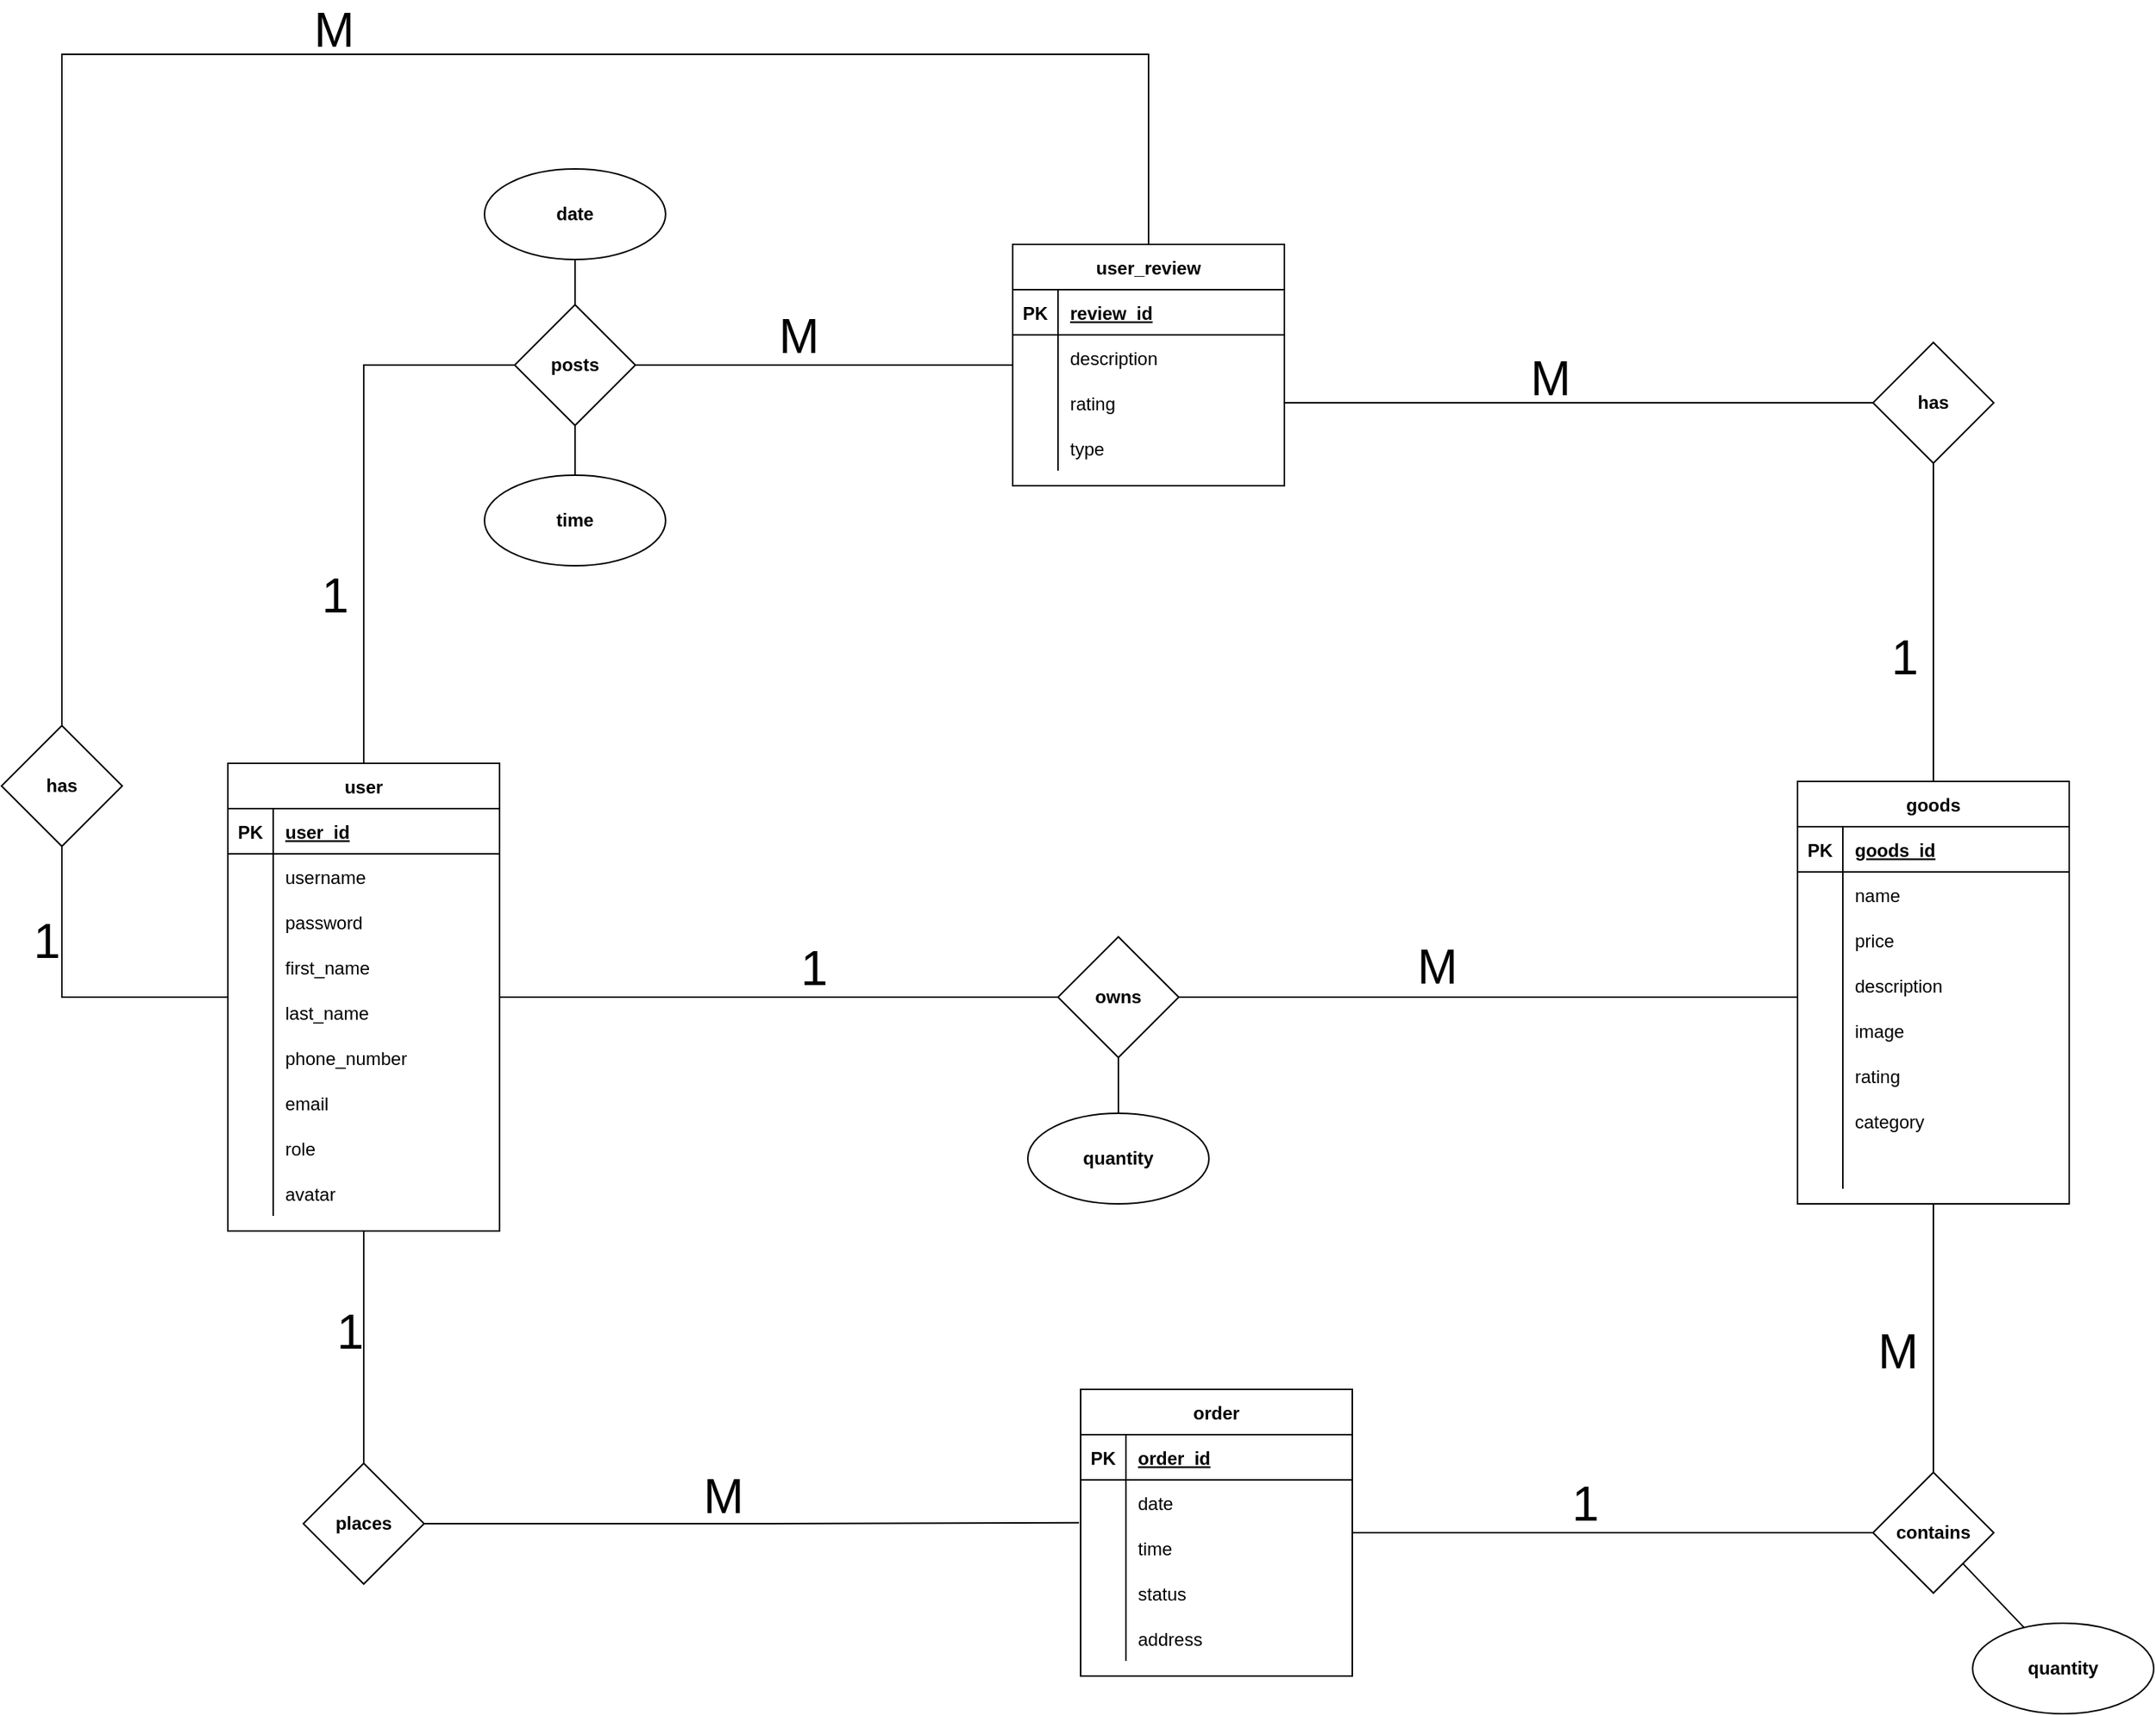 <mxfile version="14.6.9" type="device"><diagram id="R2lEEEUBdFMjLlhIrx00" name="Page-1"><mxGraphModel dx="3445" dy="2550" grid="1" gridSize="10" guides="1" tooltips="1" connect="1" arrows="1" fold="1" page="1" pageScale="1" pageWidth="850" pageHeight="1100" math="0" shadow="0" extFonts="Permanent Marker^https://fonts.googleapis.com/css?family=Permanent+Marker"><root><mxCell id="0"/><mxCell id="1" parent="0"/><mxCell id="XC-7zReNi3G5PykBrBaE-138" value="" style="edgeStyle=orthogonalEdgeStyle;rounded=0;orthogonalLoop=1;jettySize=auto;html=1;endArrow=none;endFill=0;" parent="1" source="XC-7zReNi3G5PykBrBaE-6" target="XC-7zReNi3G5PykBrBaE-137" edge="1"><mxGeometry relative="1" as="geometry"/></mxCell><mxCell id="2C_pkp9IqEVjoCBBoGfu-18" value="1" style="edgeLabel;html=1;align=center;verticalAlign=bottom;resizable=0;points=[];fontSize=32;labelPosition=center;verticalLabelPosition=middle;labelBackgroundColor=none;" vertex="1" connectable="0" parent="XC-7zReNi3G5PykBrBaE-138"><mxGeometry x="0.213" y="-1" relative="1" as="geometry"><mxPoint x="-17" as="offset"/></mxGeometry></mxCell><mxCell id="XC-7zReNi3G5PykBrBaE-169" style="edgeStyle=orthogonalEdgeStyle;rounded=0;orthogonalLoop=1;jettySize=auto;html=1;entryX=0;entryY=0.5;entryDx=0;entryDy=0;endArrow=none;endFill=0;exitX=0.5;exitY=0;exitDx=0;exitDy=0;" parent="1" source="XC-7zReNi3G5PykBrBaE-6" target="XC-7zReNi3G5PykBrBaE-163" edge="1"><mxGeometry relative="1" as="geometry"><Array as="points"><mxPoint x="-50" y="-534"/></Array></mxGeometry></mxCell><mxCell id="2C_pkp9IqEVjoCBBoGfu-29" value="1" style="edgeLabel;html=1;align=right;verticalAlign=middle;resizable=0;points=[];fontSize=32;labelBackgroundColor=none;labelPosition=left;verticalLabelPosition=middle;" vertex="1" connectable="0" parent="XC-7zReNi3G5PykBrBaE-169"><mxGeometry x="-0.387" y="-1" relative="1" as="geometry"><mxPoint x="-11" as="offset"/></mxGeometry></mxCell><mxCell id="2C_pkp9IqEVjoCBBoGfu-2" value="" style="edgeStyle=orthogonalEdgeStyle;rounded=0;orthogonalLoop=1;jettySize=auto;html=1;endArrow=none;endFill=0;" edge="1" parent="1" source="XC-7zReNi3G5PykBrBaE-6" target="2C_pkp9IqEVjoCBBoGfu-1"><mxGeometry relative="1" as="geometry"/></mxCell><mxCell id="2C_pkp9IqEVjoCBBoGfu-20" value="1" style="edgeLabel;html=1;align=right;verticalAlign=middle;resizable=0;points=[];fontSize=32;labelPosition=left;verticalLabelPosition=middle;labelBackgroundColor=none;" vertex="1" connectable="0" parent="2C_pkp9IqEVjoCBBoGfu-2"><mxGeometry x="-0.139" relative="1" as="geometry"><mxPoint as="offset"/></mxGeometry></mxCell><mxCell id="2C_pkp9IqEVjoCBBoGfu-11" value="" style="edgeStyle=orthogonalEdgeStyle;rounded=0;orthogonalLoop=1;jettySize=auto;html=1;endArrow=none;endFill=0;" edge="1" parent="1" source="XC-7zReNi3G5PykBrBaE-6" target="2C_pkp9IqEVjoCBBoGfu-10"><mxGeometry relative="1" as="geometry"><Array as="points"><mxPoint x="-250" y="-115"/></Array></mxGeometry></mxCell><mxCell id="2C_pkp9IqEVjoCBBoGfu-36" value="1" style="edgeLabel;html=1;align=right;verticalAlign=middle;resizable=0;points=[];fontSize=32;labelBackgroundColor=none;labelPosition=left;verticalLabelPosition=middle;" vertex="1" connectable="0" parent="2C_pkp9IqEVjoCBBoGfu-11"><mxGeometry x="0.401" y="1" relative="1" as="geometry"><mxPoint as="offset"/></mxGeometry></mxCell><mxCell id="XC-7zReNi3G5PykBrBaE-6" value="user" style="shape=table;startSize=30;container=1;collapsible=1;childLayout=tableLayout;fixedRows=1;rowLines=0;fontStyle=1;align=center;resizeLast=1;" parent="1" vertex="1"><mxGeometry x="-140" y="-270" width="180" height="310" as="geometry"><mxRectangle x="-140" y="-270" width="60" height="30" as="alternateBounds"/></mxGeometry></mxCell><mxCell id="XC-7zReNi3G5PykBrBaE-7" value="" style="shape=partialRectangle;collapsible=0;dropTarget=0;pointerEvents=0;fillColor=none;top=0;left=0;bottom=1;right=0;points=[[0,0.5],[1,0.5]];portConstraint=eastwest;" parent="XC-7zReNi3G5PykBrBaE-6" vertex="1"><mxGeometry y="30" width="180" height="30" as="geometry"/></mxCell><mxCell id="XC-7zReNi3G5PykBrBaE-8" value="PK" style="shape=partialRectangle;connectable=0;fillColor=none;top=0;left=0;bottom=0;right=0;fontStyle=1;overflow=hidden;" parent="XC-7zReNi3G5PykBrBaE-7" vertex="1"><mxGeometry width="30" height="30" as="geometry"/></mxCell><mxCell id="XC-7zReNi3G5PykBrBaE-9" value="user_id" style="shape=partialRectangle;connectable=0;fillColor=none;top=0;left=0;bottom=0;right=0;align=left;spacingLeft=6;fontStyle=5;overflow=hidden;" parent="XC-7zReNi3G5PykBrBaE-7" vertex="1"><mxGeometry x="30" width="150" height="30" as="geometry"/></mxCell><mxCell id="XC-7zReNi3G5PykBrBaE-10" value="" style="shape=partialRectangle;collapsible=0;dropTarget=0;pointerEvents=0;fillColor=none;top=0;left=0;bottom=0;right=0;points=[[0,0.5],[1,0.5]];portConstraint=eastwest;" parent="XC-7zReNi3G5PykBrBaE-6" vertex="1"><mxGeometry y="60" width="180" height="30" as="geometry"/></mxCell><mxCell id="XC-7zReNi3G5PykBrBaE-11" value="" style="shape=partialRectangle;connectable=0;fillColor=none;top=0;left=0;bottom=0;right=0;editable=1;overflow=hidden;" parent="XC-7zReNi3G5PykBrBaE-10" vertex="1"><mxGeometry width="30" height="30" as="geometry"/></mxCell><mxCell id="XC-7zReNi3G5PykBrBaE-12" value="username" style="shape=partialRectangle;connectable=0;fillColor=none;top=0;left=0;bottom=0;right=0;align=left;spacingLeft=6;overflow=hidden;" parent="XC-7zReNi3G5PykBrBaE-10" vertex="1"><mxGeometry x="30" width="150" height="30" as="geometry"/></mxCell><mxCell id="XC-7zReNi3G5PykBrBaE-13" value="" style="shape=partialRectangle;collapsible=0;dropTarget=0;pointerEvents=0;fillColor=none;top=0;left=0;bottom=0;right=0;points=[[0,0.5],[1,0.5]];portConstraint=eastwest;" parent="XC-7zReNi3G5PykBrBaE-6" vertex="1"><mxGeometry y="90" width="180" height="30" as="geometry"/></mxCell><mxCell id="XC-7zReNi3G5PykBrBaE-14" value="" style="shape=partialRectangle;connectable=0;fillColor=none;top=0;left=0;bottom=0;right=0;editable=1;overflow=hidden;" parent="XC-7zReNi3G5PykBrBaE-13" vertex="1"><mxGeometry width="30" height="30" as="geometry"/></mxCell><mxCell id="XC-7zReNi3G5PykBrBaE-15" value="password" style="shape=partialRectangle;connectable=0;fillColor=none;top=0;left=0;bottom=0;right=0;align=left;spacingLeft=6;overflow=hidden;" parent="XC-7zReNi3G5PykBrBaE-13" vertex="1"><mxGeometry x="30" width="150" height="30" as="geometry"/></mxCell><mxCell id="XC-7zReNi3G5PykBrBaE-16" value="" style="shape=partialRectangle;collapsible=0;dropTarget=0;pointerEvents=0;fillColor=none;top=0;left=0;bottom=0;right=0;points=[[0,0.5],[1,0.5]];portConstraint=eastwest;" parent="XC-7zReNi3G5PykBrBaE-6" vertex="1"><mxGeometry y="120" width="180" height="30" as="geometry"/></mxCell><mxCell id="XC-7zReNi3G5PykBrBaE-17" value="" style="shape=partialRectangle;connectable=0;fillColor=none;top=0;left=0;bottom=0;right=0;editable=1;overflow=hidden;" parent="XC-7zReNi3G5PykBrBaE-16" vertex="1"><mxGeometry width="30" height="30" as="geometry"/></mxCell><mxCell id="XC-7zReNi3G5PykBrBaE-18" value="first_name" style="shape=partialRectangle;connectable=0;fillColor=none;top=0;left=0;bottom=0;right=0;align=left;spacingLeft=6;overflow=hidden;" parent="XC-7zReNi3G5PykBrBaE-16" vertex="1"><mxGeometry x="30" width="150" height="30" as="geometry"/></mxCell><mxCell id="XC-7zReNi3G5PykBrBaE-82" value="" style="shape=partialRectangle;collapsible=0;dropTarget=0;pointerEvents=0;fillColor=none;top=0;left=0;bottom=0;right=0;points=[[0,0.5],[1,0.5]];portConstraint=eastwest;" parent="XC-7zReNi3G5PykBrBaE-6" vertex="1"><mxGeometry y="150" width="180" height="30" as="geometry"/></mxCell><mxCell id="XC-7zReNi3G5PykBrBaE-83" value="" style="shape=partialRectangle;connectable=0;fillColor=none;top=0;left=0;bottom=0;right=0;editable=1;overflow=hidden;" parent="XC-7zReNi3G5PykBrBaE-82" vertex="1"><mxGeometry width="30" height="30" as="geometry"/></mxCell><mxCell id="XC-7zReNi3G5PykBrBaE-84" value="last_name" style="shape=partialRectangle;connectable=0;fillColor=none;top=0;left=0;bottom=0;right=0;align=left;spacingLeft=6;overflow=hidden;" parent="XC-7zReNi3G5PykBrBaE-82" vertex="1"><mxGeometry x="30" width="150" height="30" as="geometry"/></mxCell><mxCell id="XC-7zReNi3G5PykBrBaE-85" value="" style="shape=partialRectangle;collapsible=0;dropTarget=0;pointerEvents=0;fillColor=none;top=0;left=0;bottom=0;right=0;points=[[0,0.5],[1,0.5]];portConstraint=eastwest;" parent="XC-7zReNi3G5PykBrBaE-6" vertex="1"><mxGeometry y="180" width="180" height="30" as="geometry"/></mxCell><mxCell id="XC-7zReNi3G5PykBrBaE-86" value="" style="shape=partialRectangle;connectable=0;fillColor=none;top=0;left=0;bottom=0;right=0;editable=1;overflow=hidden;" parent="XC-7zReNi3G5PykBrBaE-85" vertex="1"><mxGeometry width="30" height="30" as="geometry"/></mxCell><mxCell id="XC-7zReNi3G5PykBrBaE-87" value="phone_number" style="shape=partialRectangle;connectable=0;fillColor=none;top=0;left=0;bottom=0;right=0;align=left;spacingLeft=6;overflow=hidden;" parent="XC-7zReNi3G5PykBrBaE-85" vertex="1"><mxGeometry x="30" width="150" height="30" as="geometry"/></mxCell><mxCell id="XC-7zReNi3G5PykBrBaE-88" value="" style="shape=partialRectangle;collapsible=0;dropTarget=0;pointerEvents=0;fillColor=none;top=0;left=0;bottom=0;right=0;points=[[0,0.5],[1,0.5]];portConstraint=eastwest;" parent="XC-7zReNi3G5PykBrBaE-6" vertex="1"><mxGeometry y="210" width="180" height="30" as="geometry"/></mxCell><mxCell id="XC-7zReNi3G5PykBrBaE-89" value="" style="shape=partialRectangle;connectable=0;fillColor=none;top=0;left=0;bottom=0;right=0;editable=1;overflow=hidden;" parent="XC-7zReNi3G5PykBrBaE-88" vertex="1"><mxGeometry width="30" height="30" as="geometry"/></mxCell><mxCell id="XC-7zReNi3G5PykBrBaE-90" value="email" style="shape=partialRectangle;connectable=0;fillColor=none;top=0;left=0;bottom=0;right=0;align=left;spacingLeft=6;overflow=hidden;" parent="XC-7zReNi3G5PykBrBaE-88" vertex="1"><mxGeometry x="30" width="150" height="30" as="geometry"/></mxCell><mxCell id="XC-7zReNi3G5PykBrBaE-91" value="" style="shape=partialRectangle;collapsible=0;dropTarget=0;pointerEvents=0;fillColor=none;top=0;left=0;bottom=0;right=0;points=[[0,0.5],[1,0.5]];portConstraint=eastwest;" parent="XC-7zReNi3G5PykBrBaE-6" vertex="1"><mxGeometry y="240" width="180" height="30" as="geometry"/></mxCell><mxCell id="XC-7zReNi3G5PykBrBaE-92" value="" style="shape=partialRectangle;connectable=0;fillColor=none;top=0;left=0;bottom=0;right=0;editable=1;overflow=hidden;" parent="XC-7zReNi3G5PykBrBaE-91" vertex="1"><mxGeometry width="30" height="30" as="geometry"/></mxCell><mxCell id="XC-7zReNi3G5PykBrBaE-93" value="role" style="shape=partialRectangle;connectable=0;fillColor=none;top=0;left=0;bottom=0;right=0;align=left;spacingLeft=6;overflow=hidden;" parent="XC-7zReNi3G5PykBrBaE-91" vertex="1"><mxGeometry x="30" width="150" height="30" as="geometry"/></mxCell><mxCell id="XC-7zReNi3G5PykBrBaE-94" value="" style="shape=partialRectangle;collapsible=0;dropTarget=0;pointerEvents=0;fillColor=none;top=0;left=0;bottom=0;right=0;points=[[0,0.5],[1,0.5]];portConstraint=eastwest;" parent="XC-7zReNi3G5PykBrBaE-6" vertex="1"><mxGeometry y="270" width="180" height="30" as="geometry"/></mxCell><mxCell id="XC-7zReNi3G5PykBrBaE-95" value="" style="shape=partialRectangle;connectable=0;fillColor=none;top=0;left=0;bottom=0;right=0;editable=1;overflow=hidden;" parent="XC-7zReNi3G5PykBrBaE-94" vertex="1"><mxGeometry width="30" height="30" as="geometry"/></mxCell><mxCell id="XC-7zReNi3G5PykBrBaE-96" value="avatar" style="shape=partialRectangle;connectable=0;fillColor=none;top=0;left=0;bottom=0;right=0;align=left;spacingLeft=6;overflow=hidden;" parent="XC-7zReNi3G5PykBrBaE-94" vertex="1"><mxGeometry x="30" width="150" height="30" as="geometry"/></mxCell><mxCell id="2C_pkp9IqEVjoCBBoGfu-7" value="" style="edgeStyle=orthogonalEdgeStyle;rounded=0;orthogonalLoop=1;jettySize=auto;html=1;endArrow=none;endFill=0;" edge="1" parent="1" source="XC-7zReNi3G5PykBrBaE-97" target="2C_pkp9IqEVjoCBBoGfu-6"><mxGeometry relative="1" as="geometry"><Array as="points"><mxPoint x="980" y="-480"/></Array></mxGeometry></mxCell><mxCell id="2C_pkp9IqEVjoCBBoGfu-31" value="1" style="edgeLabel;html=1;align=right;verticalAlign=middle;resizable=0;points=[];fontSize=32;labelBackgroundColor=none;labelPosition=left;verticalLabelPosition=middle;" vertex="1" connectable="0" parent="2C_pkp9IqEVjoCBBoGfu-7"><mxGeometry x="-0.216" y="-1" relative="1" as="geometry"><mxPoint x="-11" as="offset"/></mxGeometry></mxCell><mxCell id="XC-7zReNi3G5PykBrBaE-97" value="goods" style="shape=table;startSize=30;container=1;collapsible=1;childLayout=tableLayout;fixedRows=1;rowLines=0;fontStyle=1;align=center;resizeLast=1;" parent="1" vertex="1"><mxGeometry x="900" y="-258" width="180" height="280" as="geometry"><mxRectangle x="430" y="-620" width="70" height="30" as="alternateBounds"/></mxGeometry></mxCell><mxCell id="XC-7zReNi3G5PykBrBaE-98" value="" style="shape=partialRectangle;collapsible=0;dropTarget=0;pointerEvents=0;fillColor=none;top=0;left=0;bottom=1;right=0;points=[[0,0.5],[1,0.5]];portConstraint=eastwest;" parent="XC-7zReNi3G5PykBrBaE-97" vertex="1"><mxGeometry y="30" width="180" height="30" as="geometry"/></mxCell><mxCell id="XC-7zReNi3G5PykBrBaE-99" value="PK" style="shape=partialRectangle;connectable=0;fillColor=none;top=0;left=0;bottom=0;right=0;fontStyle=1;overflow=hidden;" parent="XC-7zReNi3G5PykBrBaE-98" vertex="1"><mxGeometry width="30" height="30" as="geometry"/></mxCell><mxCell id="XC-7zReNi3G5PykBrBaE-100" value="goods_id" style="shape=partialRectangle;connectable=0;fillColor=none;top=0;left=0;bottom=0;right=0;align=left;spacingLeft=6;fontStyle=5;overflow=hidden;" parent="XC-7zReNi3G5PykBrBaE-98" vertex="1"><mxGeometry x="30" width="150" height="30" as="geometry"/></mxCell><mxCell id="XC-7zReNi3G5PykBrBaE-101" value="" style="shape=partialRectangle;collapsible=0;dropTarget=0;pointerEvents=0;fillColor=none;top=0;left=0;bottom=0;right=0;points=[[0,0.5],[1,0.5]];portConstraint=eastwest;" parent="XC-7zReNi3G5PykBrBaE-97" vertex="1"><mxGeometry y="60" width="180" height="30" as="geometry"/></mxCell><mxCell id="XC-7zReNi3G5PykBrBaE-102" value="" style="shape=partialRectangle;connectable=0;fillColor=none;top=0;left=0;bottom=0;right=0;editable=1;overflow=hidden;" parent="XC-7zReNi3G5PykBrBaE-101" vertex="1"><mxGeometry width="30" height="30" as="geometry"/></mxCell><mxCell id="XC-7zReNi3G5PykBrBaE-103" value="name" style="shape=partialRectangle;connectable=0;fillColor=none;top=0;left=0;bottom=0;right=0;align=left;spacingLeft=6;overflow=hidden;" parent="XC-7zReNi3G5PykBrBaE-101" vertex="1"><mxGeometry x="30" width="150" height="30" as="geometry"/></mxCell><mxCell id="XC-7zReNi3G5PykBrBaE-104" value="" style="shape=partialRectangle;collapsible=0;dropTarget=0;pointerEvents=0;fillColor=none;top=0;left=0;bottom=0;right=0;points=[[0,0.5],[1,0.5]];portConstraint=eastwest;" parent="XC-7zReNi3G5PykBrBaE-97" vertex="1"><mxGeometry y="90" width="180" height="30" as="geometry"/></mxCell><mxCell id="XC-7zReNi3G5PykBrBaE-105" value="" style="shape=partialRectangle;connectable=0;fillColor=none;top=0;left=0;bottom=0;right=0;editable=1;overflow=hidden;" parent="XC-7zReNi3G5PykBrBaE-104" vertex="1"><mxGeometry width="30" height="30" as="geometry"/></mxCell><mxCell id="XC-7zReNi3G5PykBrBaE-106" value="price" style="shape=partialRectangle;connectable=0;fillColor=none;top=0;left=0;bottom=0;right=0;align=left;spacingLeft=6;overflow=hidden;" parent="XC-7zReNi3G5PykBrBaE-104" vertex="1"><mxGeometry x="30" width="150" height="30" as="geometry"/></mxCell><mxCell id="XC-7zReNi3G5PykBrBaE-107" value="" style="shape=partialRectangle;collapsible=0;dropTarget=0;pointerEvents=0;fillColor=none;top=0;left=0;bottom=0;right=0;points=[[0,0.5],[1,0.5]];portConstraint=eastwest;" parent="XC-7zReNi3G5PykBrBaE-97" vertex="1"><mxGeometry y="120" width="180" height="30" as="geometry"/></mxCell><mxCell id="XC-7zReNi3G5PykBrBaE-108" value="" style="shape=partialRectangle;connectable=0;fillColor=none;top=0;left=0;bottom=0;right=0;editable=1;overflow=hidden;" parent="XC-7zReNi3G5PykBrBaE-107" vertex="1"><mxGeometry width="30" height="30" as="geometry"/></mxCell><mxCell id="XC-7zReNi3G5PykBrBaE-109" value="description" style="shape=partialRectangle;connectable=0;fillColor=none;top=0;left=0;bottom=0;right=0;align=left;spacingLeft=6;overflow=hidden;" parent="XC-7zReNi3G5PykBrBaE-107" vertex="1"><mxGeometry x="30" width="150" height="30" as="geometry"/></mxCell><mxCell id="XC-7zReNi3G5PykBrBaE-110" value="" style="shape=partialRectangle;collapsible=0;dropTarget=0;pointerEvents=0;fillColor=none;top=0;left=0;bottom=0;right=0;points=[[0,0.5],[1,0.5]];portConstraint=eastwest;" parent="XC-7zReNi3G5PykBrBaE-97" vertex="1"><mxGeometry y="150" width="180" height="30" as="geometry"/></mxCell><mxCell id="XC-7zReNi3G5PykBrBaE-111" value="" style="shape=partialRectangle;connectable=0;fillColor=none;top=0;left=0;bottom=0;right=0;editable=1;overflow=hidden;" parent="XC-7zReNi3G5PykBrBaE-110" vertex="1"><mxGeometry width="30" height="30" as="geometry"/></mxCell><mxCell id="XC-7zReNi3G5PykBrBaE-112" value="image" style="shape=partialRectangle;connectable=0;fillColor=none;top=0;left=0;bottom=0;right=0;align=left;spacingLeft=6;overflow=hidden;" parent="XC-7zReNi3G5PykBrBaE-110" vertex="1"><mxGeometry x="30" width="150" height="30" as="geometry"/></mxCell><mxCell id="XC-7zReNi3G5PykBrBaE-113" value="" style="shape=partialRectangle;collapsible=0;dropTarget=0;pointerEvents=0;fillColor=none;top=0;left=0;bottom=0;right=0;points=[[0,0.5],[1,0.5]];portConstraint=eastwest;" parent="XC-7zReNi3G5PykBrBaE-97" vertex="1"><mxGeometry y="180" width="180" height="30" as="geometry"/></mxCell><mxCell id="XC-7zReNi3G5PykBrBaE-114" value="" style="shape=partialRectangle;connectable=0;fillColor=none;top=0;left=0;bottom=0;right=0;editable=1;overflow=hidden;" parent="XC-7zReNi3G5PykBrBaE-113" vertex="1"><mxGeometry width="30" height="30" as="geometry"/></mxCell><mxCell id="XC-7zReNi3G5PykBrBaE-115" value="rating" style="shape=partialRectangle;connectable=0;fillColor=none;top=0;left=0;bottom=0;right=0;align=left;spacingLeft=6;overflow=hidden;" parent="XC-7zReNi3G5PykBrBaE-113" vertex="1"><mxGeometry x="30" width="150" height="30" as="geometry"/></mxCell><mxCell id="XC-7zReNi3G5PykBrBaE-116" value="" style="shape=partialRectangle;collapsible=0;dropTarget=0;pointerEvents=0;fillColor=none;top=0;left=0;bottom=0;right=0;points=[[0,0.5],[1,0.5]];portConstraint=eastwest;" parent="XC-7zReNi3G5PykBrBaE-97" vertex="1"><mxGeometry y="210" width="180" height="30" as="geometry"/></mxCell><mxCell id="XC-7zReNi3G5PykBrBaE-117" value="" style="shape=partialRectangle;connectable=0;fillColor=none;top=0;left=0;bottom=0;right=0;editable=1;overflow=hidden;" parent="XC-7zReNi3G5PykBrBaE-116" vertex="1"><mxGeometry width="30" height="30" as="geometry"/></mxCell><mxCell id="XC-7zReNi3G5PykBrBaE-118" value="category" style="shape=partialRectangle;connectable=0;fillColor=none;top=0;left=0;bottom=0;right=0;align=left;spacingLeft=6;overflow=hidden;" parent="XC-7zReNi3G5PykBrBaE-116" vertex="1"><mxGeometry x="30" width="150" height="30" as="geometry"/></mxCell><mxCell id="XC-7zReNi3G5PykBrBaE-132" value="" style="shape=partialRectangle;collapsible=0;dropTarget=0;pointerEvents=0;fillColor=none;top=0;left=0;bottom=0;right=0;points=[[0,0.5],[1,0.5]];portConstraint=eastwest;" parent="XC-7zReNi3G5PykBrBaE-97" vertex="1"><mxGeometry y="240" width="180" height="30" as="geometry"/></mxCell><mxCell id="XC-7zReNi3G5PykBrBaE-133" value="" style="shape=partialRectangle;connectable=0;fillColor=none;top=0;left=0;bottom=0;right=0;editable=1;overflow=hidden;" parent="XC-7zReNi3G5PykBrBaE-132" vertex="1"><mxGeometry width="30" height="30" as="geometry"/></mxCell><mxCell id="XC-7zReNi3G5PykBrBaE-134" value="" style="shape=partialRectangle;connectable=0;fillColor=none;top=0;left=0;bottom=0;right=0;align=left;spacingLeft=6;overflow=hidden;" parent="XC-7zReNi3G5PykBrBaE-132" vertex="1"><mxGeometry x="30" width="150" height="30" as="geometry"/></mxCell><mxCell id="XC-7zReNi3G5PykBrBaE-141" value="" style="edgeStyle=orthogonalEdgeStyle;rounded=0;orthogonalLoop=1;jettySize=auto;html=1;endArrow=none;endFill=0;" parent="1" source="XC-7zReNi3G5PykBrBaE-119" target="XC-7zReNi3G5PykBrBaE-140" edge="1"><mxGeometry relative="1" as="geometry"/></mxCell><mxCell id="2C_pkp9IqEVjoCBBoGfu-22" value="1" style="edgeLabel;html=1;align=center;verticalAlign=bottom;resizable=0;points=[];fontSize=32;labelBackgroundColor=none;labelPosition=center;verticalLabelPosition=middle;" vertex="1" connectable="0" parent="XC-7zReNi3G5PykBrBaE-141"><mxGeometry x="-0.106" y="-1" relative="1" as="geometry"><mxPoint as="offset"/></mxGeometry></mxCell><mxCell id="XC-7zReNi3G5PykBrBaE-119" value="order" style="shape=table;startSize=30;container=1;collapsible=1;childLayout=tableLayout;fixedRows=1;rowLines=0;fontStyle=1;align=center;resizeLast=1;" parent="1" vertex="1"><mxGeometry x="425" y="145" width="180" height="190" as="geometry"><mxRectangle x="405" y="-60" width="60" height="30" as="alternateBounds"/></mxGeometry></mxCell><mxCell id="XC-7zReNi3G5PykBrBaE-120" value="" style="shape=partialRectangle;collapsible=0;dropTarget=0;pointerEvents=0;fillColor=none;top=0;left=0;bottom=1;right=0;points=[[0,0.5],[1,0.5]];portConstraint=eastwest;" parent="XC-7zReNi3G5PykBrBaE-119" vertex="1"><mxGeometry y="30" width="180" height="30" as="geometry"/></mxCell><mxCell id="XC-7zReNi3G5PykBrBaE-121" value="PK" style="shape=partialRectangle;connectable=0;fillColor=none;top=0;left=0;bottom=0;right=0;fontStyle=1;overflow=hidden;" parent="XC-7zReNi3G5PykBrBaE-120" vertex="1"><mxGeometry width="30" height="30" as="geometry"/></mxCell><mxCell id="XC-7zReNi3G5PykBrBaE-122" value="order_id" style="shape=partialRectangle;connectable=0;fillColor=none;top=0;left=0;bottom=0;right=0;align=left;spacingLeft=6;fontStyle=5;overflow=hidden;" parent="XC-7zReNi3G5PykBrBaE-120" vertex="1"><mxGeometry x="30" width="150" height="30" as="geometry"/></mxCell><mxCell id="XC-7zReNi3G5PykBrBaE-123" value="" style="shape=partialRectangle;collapsible=0;dropTarget=0;pointerEvents=0;fillColor=none;top=0;left=0;bottom=0;right=0;points=[[0,0.5],[1,0.5]];portConstraint=eastwest;" parent="XC-7zReNi3G5PykBrBaE-119" vertex="1"><mxGeometry y="60" width="180" height="30" as="geometry"/></mxCell><mxCell id="XC-7zReNi3G5PykBrBaE-124" value="" style="shape=partialRectangle;connectable=0;fillColor=none;top=0;left=0;bottom=0;right=0;editable=1;overflow=hidden;" parent="XC-7zReNi3G5PykBrBaE-123" vertex="1"><mxGeometry width="30" height="30" as="geometry"/></mxCell><mxCell id="XC-7zReNi3G5PykBrBaE-125" value="date" style="shape=partialRectangle;connectable=0;fillColor=none;top=0;left=0;bottom=0;right=0;align=left;spacingLeft=6;overflow=hidden;" parent="XC-7zReNi3G5PykBrBaE-123" vertex="1"><mxGeometry x="30" width="150" height="30" as="geometry"/></mxCell><mxCell id="2C_pkp9IqEVjoCBBoGfu-14" value="" style="shape=partialRectangle;collapsible=0;dropTarget=0;pointerEvents=0;fillColor=none;top=0;left=0;bottom=0;right=0;points=[[0,0.5],[1,0.5]];portConstraint=eastwest;" vertex="1" parent="XC-7zReNi3G5PykBrBaE-119"><mxGeometry y="90" width="180" height="30" as="geometry"/></mxCell><mxCell id="2C_pkp9IqEVjoCBBoGfu-15" value="" style="shape=partialRectangle;connectable=0;fillColor=none;top=0;left=0;bottom=0;right=0;editable=1;overflow=hidden;" vertex="1" parent="2C_pkp9IqEVjoCBBoGfu-14"><mxGeometry width="30" height="30" as="geometry"/></mxCell><mxCell id="2C_pkp9IqEVjoCBBoGfu-16" value="time" style="shape=partialRectangle;connectable=0;fillColor=none;top=0;left=0;bottom=0;right=0;align=left;spacingLeft=6;overflow=hidden;" vertex="1" parent="2C_pkp9IqEVjoCBBoGfu-14"><mxGeometry x="30" width="150" height="30" as="geometry"/></mxCell><mxCell id="XC-7zReNi3G5PykBrBaE-126" value="" style="shape=partialRectangle;collapsible=0;dropTarget=0;pointerEvents=0;fillColor=none;top=0;left=0;bottom=0;right=0;points=[[0,0.5],[1,0.5]];portConstraint=eastwest;" parent="XC-7zReNi3G5PykBrBaE-119" vertex="1"><mxGeometry y="120" width="180" height="30" as="geometry"/></mxCell><mxCell id="XC-7zReNi3G5PykBrBaE-127" value="" style="shape=partialRectangle;connectable=0;fillColor=none;top=0;left=0;bottom=0;right=0;editable=1;overflow=hidden;" parent="XC-7zReNi3G5PykBrBaE-126" vertex="1"><mxGeometry width="30" height="30" as="geometry"/></mxCell><mxCell id="XC-7zReNi3G5PykBrBaE-128" value="status" style="shape=partialRectangle;connectable=0;fillColor=none;top=0;left=0;bottom=0;right=0;align=left;spacingLeft=6;overflow=hidden;" parent="XC-7zReNi3G5PykBrBaE-126" vertex="1"><mxGeometry x="30" width="150" height="30" as="geometry"/></mxCell><mxCell id="XC-7zReNi3G5PykBrBaE-129" value="" style="shape=partialRectangle;collapsible=0;dropTarget=0;pointerEvents=0;fillColor=none;top=0;left=0;bottom=0;right=0;points=[[0,0.5],[1,0.5]];portConstraint=eastwest;" parent="XC-7zReNi3G5PykBrBaE-119" vertex="1"><mxGeometry y="150" width="180" height="30" as="geometry"/></mxCell><mxCell id="XC-7zReNi3G5PykBrBaE-130" value="" style="shape=partialRectangle;connectable=0;fillColor=none;top=0;left=0;bottom=0;right=0;editable=1;overflow=hidden;" parent="XC-7zReNi3G5PykBrBaE-129" vertex="1"><mxGeometry width="30" height="30" as="geometry"/></mxCell><mxCell id="XC-7zReNi3G5PykBrBaE-131" value="address" style="shape=partialRectangle;connectable=0;fillColor=none;top=0;left=0;bottom=0;right=0;align=left;spacingLeft=6;overflow=hidden;" parent="XC-7zReNi3G5PykBrBaE-129" vertex="1"><mxGeometry x="30" width="150" height="30" as="geometry"/></mxCell><mxCell id="XC-7zReNi3G5PykBrBaE-139" style="edgeStyle=orthogonalEdgeStyle;rounded=0;orthogonalLoop=1;jettySize=auto;html=1;endArrow=none;endFill=0;" parent="1" source="XC-7zReNi3G5PykBrBaE-137" edge="1"><mxGeometry relative="1" as="geometry"><mxPoint x="900" y="-115" as="targetPoint"/><Array as="points"><mxPoint x="900" y="-115"/></Array></mxGeometry></mxCell><mxCell id="2C_pkp9IqEVjoCBBoGfu-19" value="M" style="edgeLabel;html=1;align=center;verticalAlign=bottom;resizable=0;points=[];fontSize=32;labelBackgroundColor=none;" vertex="1" connectable="0" parent="XC-7zReNi3G5PykBrBaE-139"><mxGeometry x="-0.166" relative="1" as="geometry"><mxPoint as="offset"/></mxGeometry></mxCell><mxCell id="2C_pkp9IqEVjoCBBoGfu-25" value="" style="edgeStyle=orthogonalEdgeStyle;rounded=0;orthogonalLoop=1;jettySize=auto;html=1;fontSize=32;endArrow=none;endFill=0;" edge="1" parent="1" source="XC-7zReNi3G5PykBrBaE-137" target="2C_pkp9IqEVjoCBBoGfu-24"><mxGeometry relative="1" as="geometry"/></mxCell><mxCell id="XC-7zReNi3G5PykBrBaE-137" value="owns" style="rhombus;whiteSpace=wrap;html=1;fontStyle=1;startSize=30;" parent="1" vertex="1"><mxGeometry x="410" y="-155" width="80" height="80" as="geometry"/></mxCell><mxCell id="XC-7zReNi3G5PykBrBaE-142" style="edgeStyle=orthogonalEdgeStyle;rounded=0;orthogonalLoop=1;jettySize=auto;html=1;endArrow=none;endFill=0;" parent="1" source="XC-7zReNi3G5PykBrBaE-140" target="XC-7zReNi3G5PykBrBaE-97" edge="1"><mxGeometry relative="1" as="geometry"/></mxCell><mxCell id="2C_pkp9IqEVjoCBBoGfu-23" value="M" style="edgeLabel;html=1;align=right;verticalAlign=middle;resizable=0;points=[];fontSize=32;labelBackgroundColor=none;labelPosition=left;verticalLabelPosition=middle;" vertex="1" connectable="0" parent="XC-7zReNi3G5PykBrBaE-142"><mxGeometry x="-0.101" y="-2" relative="1" as="geometry"><mxPoint x="-12" as="offset"/></mxGeometry></mxCell><mxCell id="2C_pkp9IqEVjoCBBoGfu-5" value="" style="rounded=0;orthogonalLoop=1;jettySize=auto;html=1;endArrow=none;endFill=0;" edge="1" parent="1" source="XC-7zReNi3G5PykBrBaE-140" target="2C_pkp9IqEVjoCBBoGfu-4"><mxGeometry relative="1" as="geometry"/></mxCell><mxCell id="XC-7zReNi3G5PykBrBaE-140" value="contains" style="rhombus;whiteSpace=wrap;html=1;fontStyle=1;startSize=30;" parent="1" vertex="1"><mxGeometry x="950" y="200" width="80" height="80" as="geometry"/></mxCell><mxCell id="XC-7zReNi3G5PykBrBaE-164" value="" style="edgeStyle=orthogonalEdgeStyle;rounded=0;orthogonalLoop=1;jettySize=auto;html=1;endArrow=none;endFill=0;exitX=0;exitY=0.5;exitDx=0;exitDy=0;" parent="1" source="XC-7zReNi3G5PykBrBaE-143" target="XC-7zReNi3G5PykBrBaE-163" edge="1"><mxGeometry relative="1" as="geometry"><mxPoint x="585" y="-828" as="sourcePoint"/></mxGeometry></mxCell><mxCell id="2C_pkp9IqEVjoCBBoGfu-30" value="M" style="edgeLabel;html=1;align=center;verticalAlign=bottom;resizable=0;points=[];fontSize=32;labelBackgroundColor=none;" vertex="1" connectable="0" parent="XC-7zReNi3G5PykBrBaE-164"><mxGeometry x="0.138" y="1" relative="1" as="geometry"><mxPoint as="offset"/></mxGeometry></mxCell><mxCell id="XC-7zReNi3G5PykBrBaE-143" value="user_review" style="shape=table;startSize=30;container=1;collapsible=1;childLayout=tableLayout;fixedRows=1;rowLines=0;fontStyle=1;align=center;resizeLast=1;" parent="1" vertex="1"><mxGeometry x="380" y="-614" width="180" height="160" as="geometry"><mxRectangle x="840" y="-895" width="100" height="30" as="alternateBounds"/></mxGeometry></mxCell><mxCell id="XC-7zReNi3G5PykBrBaE-144" value="" style="shape=partialRectangle;collapsible=0;dropTarget=0;pointerEvents=0;fillColor=none;top=0;left=0;bottom=1;right=0;points=[[0,0.5],[1,0.5]];portConstraint=eastwest;" parent="XC-7zReNi3G5PykBrBaE-143" vertex="1"><mxGeometry y="30" width="180" height="30" as="geometry"/></mxCell><mxCell id="XC-7zReNi3G5PykBrBaE-145" value="PK" style="shape=partialRectangle;connectable=0;fillColor=none;top=0;left=0;bottom=0;right=0;fontStyle=1;overflow=hidden;" parent="XC-7zReNi3G5PykBrBaE-144" vertex="1"><mxGeometry width="30" height="30" as="geometry"/></mxCell><mxCell id="XC-7zReNi3G5PykBrBaE-146" value="review_id" style="shape=partialRectangle;connectable=0;fillColor=none;top=0;left=0;bottom=0;right=0;align=left;spacingLeft=6;fontStyle=5;overflow=hidden;" parent="XC-7zReNi3G5PykBrBaE-144" vertex="1"><mxGeometry x="30" width="150" height="30" as="geometry"/></mxCell><mxCell id="XC-7zReNi3G5PykBrBaE-147" value="" style="shape=partialRectangle;collapsible=0;dropTarget=0;pointerEvents=0;fillColor=none;top=0;left=0;bottom=0;right=0;points=[[0,0.5],[1,0.5]];portConstraint=eastwest;" parent="XC-7zReNi3G5PykBrBaE-143" vertex="1"><mxGeometry y="60" width="180" height="30" as="geometry"/></mxCell><mxCell id="XC-7zReNi3G5PykBrBaE-148" value="" style="shape=partialRectangle;connectable=0;fillColor=none;top=0;left=0;bottom=0;right=0;editable=1;overflow=hidden;" parent="XC-7zReNi3G5PykBrBaE-147" vertex="1"><mxGeometry width="30" height="30" as="geometry"/></mxCell><mxCell id="XC-7zReNi3G5PykBrBaE-149" value="description" style="shape=partialRectangle;connectable=0;fillColor=none;top=0;left=0;bottom=0;right=0;align=left;spacingLeft=6;overflow=hidden;" parent="XC-7zReNi3G5PykBrBaE-147" vertex="1"><mxGeometry x="30" width="150" height="30" as="geometry"/></mxCell><mxCell id="XC-7zReNi3G5PykBrBaE-150" value="" style="shape=partialRectangle;collapsible=0;dropTarget=0;pointerEvents=0;fillColor=none;top=0;left=0;bottom=0;right=0;points=[[0,0.5],[1,0.5]];portConstraint=eastwest;" parent="XC-7zReNi3G5PykBrBaE-143" vertex="1"><mxGeometry y="90" width="180" height="30" as="geometry"/></mxCell><mxCell id="XC-7zReNi3G5PykBrBaE-151" value="" style="shape=partialRectangle;connectable=0;fillColor=none;top=0;left=0;bottom=0;right=0;editable=1;overflow=hidden;" parent="XC-7zReNi3G5PykBrBaE-150" vertex="1"><mxGeometry width="30" height="30" as="geometry"/></mxCell><mxCell id="XC-7zReNi3G5PykBrBaE-152" value="rating" style="shape=partialRectangle;connectable=0;fillColor=none;top=0;left=0;bottom=0;right=0;align=left;spacingLeft=6;overflow=hidden;" parent="XC-7zReNi3G5PykBrBaE-150" vertex="1"><mxGeometry x="30" width="150" height="30" as="geometry"/></mxCell><mxCell id="XC-7zReNi3G5PykBrBaE-153" value="" style="shape=partialRectangle;collapsible=0;dropTarget=0;pointerEvents=0;fillColor=none;top=0;left=0;bottom=0;right=0;points=[[0,0.5],[1,0.5]];portConstraint=eastwest;" parent="XC-7zReNi3G5PykBrBaE-143" vertex="1"><mxGeometry y="120" width="180" height="30" as="geometry"/></mxCell><mxCell id="XC-7zReNi3G5PykBrBaE-154" value="" style="shape=partialRectangle;connectable=0;fillColor=none;top=0;left=0;bottom=0;right=0;editable=1;overflow=hidden;" parent="XC-7zReNi3G5PykBrBaE-153" vertex="1"><mxGeometry width="30" height="30" as="geometry"/></mxCell><mxCell id="XC-7zReNi3G5PykBrBaE-155" value="type" style="shape=partialRectangle;connectable=0;fillColor=none;top=0;left=0;bottom=0;right=0;align=left;spacingLeft=6;overflow=hidden;" parent="XC-7zReNi3G5PykBrBaE-153" vertex="1"><mxGeometry x="30" width="150" height="30" as="geometry"/></mxCell><mxCell id="XC-7zReNi3G5PykBrBaE-166" value="" style="edgeStyle=orthogonalEdgeStyle;rounded=0;orthogonalLoop=1;jettySize=auto;html=1;endArrow=none;endFill=0;" parent="1" source="XC-7zReNi3G5PykBrBaE-163" target="XC-7zReNi3G5PykBrBaE-165" edge="1"><mxGeometry relative="1" as="geometry"/></mxCell><mxCell id="XC-7zReNi3G5PykBrBaE-168" value="" style="edgeStyle=orthogonalEdgeStyle;rounded=0;orthogonalLoop=1;jettySize=auto;html=1;endArrow=none;endFill=0;" parent="1" source="XC-7zReNi3G5PykBrBaE-163" target="XC-7zReNi3G5PykBrBaE-167" edge="1"><mxGeometry relative="1" as="geometry"/></mxCell><mxCell id="XC-7zReNi3G5PykBrBaE-163" value="posts" style="rhombus;whiteSpace=wrap;html=1;fontStyle=1;startSize=30;" parent="1" vertex="1"><mxGeometry x="50" y="-574" width="80" height="80" as="geometry"/></mxCell><mxCell id="XC-7zReNi3G5PykBrBaE-165" value="date" style="ellipse;whiteSpace=wrap;html=1;fontStyle=1;startSize=30;" parent="1" vertex="1"><mxGeometry x="30" y="-664" width="120" height="60" as="geometry"/></mxCell><mxCell id="XC-7zReNi3G5PykBrBaE-167" value="time" style="ellipse;whiteSpace=wrap;html=1;fontStyle=1;startSize=30;" parent="1" vertex="1"><mxGeometry x="30" y="-461" width="120" height="60" as="geometry"/></mxCell><mxCell id="2C_pkp9IqEVjoCBBoGfu-3" style="edgeStyle=orthogonalEdgeStyle;rounded=0;orthogonalLoop=1;jettySize=auto;html=1;endArrow=none;endFill=0;entryX=-0.006;entryY=-0.053;entryDx=0;entryDy=0;entryPerimeter=0;" edge="1" parent="1" source="2C_pkp9IqEVjoCBBoGfu-1" target="2C_pkp9IqEVjoCBBoGfu-14"><mxGeometry relative="1" as="geometry"><mxPoint x="430" y="220" as="targetPoint"/><Array as="points"/></mxGeometry></mxCell><mxCell id="2C_pkp9IqEVjoCBBoGfu-21" value="M" style="edgeLabel;html=1;align=center;verticalAlign=bottom;resizable=0;points=[];fontSize=32;labelBackgroundColor=none;" vertex="1" connectable="0" parent="2C_pkp9IqEVjoCBBoGfu-3"><mxGeometry x="-0.091" y="-2" relative="1" as="geometry"><mxPoint as="offset"/></mxGeometry></mxCell><mxCell id="2C_pkp9IqEVjoCBBoGfu-1" value="places" style="rhombus;whiteSpace=wrap;html=1;fontStyle=1;startSize=30;" vertex="1" parent="1"><mxGeometry x="-90" y="194" width="80" height="80" as="geometry"/></mxCell><mxCell id="2C_pkp9IqEVjoCBBoGfu-4" value="quantity" style="ellipse;whiteSpace=wrap;html=1;fontStyle=1;startSize=30;" vertex="1" parent="1"><mxGeometry x="1016" y="300" width="120" height="60" as="geometry"/></mxCell><mxCell id="2C_pkp9IqEVjoCBBoGfu-17" style="edgeStyle=orthogonalEdgeStyle;rounded=0;orthogonalLoop=1;jettySize=auto;html=1;entryX=1;entryY=0.5;entryDx=0;entryDy=0;endArrow=none;endFill=0;" edge="1" parent="1" source="2C_pkp9IqEVjoCBBoGfu-6" target="XC-7zReNi3G5PykBrBaE-150"><mxGeometry relative="1" as="geometry"/></mxCell><mxCell id="2C_pkp9IqEVjoCBBoGfu-34" value="M" style="edgeLabel;html=1;align=center;verticalAlign=bottom;resizable=0;points=[];fontSize=32;labelBackgroundColor=none;" vertex="1" connectable="0" parent="2C_pkp9IqEVjoCBBoGfu-17"><mxGeometry x="0.097" y="4" relative="1" as="geometry"><mxPoint as="offset"/></mxGeometry></mxCell><mxCell id="2C_pkp9IqEVjoCBBoGfu-6" value="has" style="rhombus;whiteSpace=wrap;html=1;fontStyle=1;startSize=30;" vertex="1" parent="1"><mxGeometry x="950" y="-549" width="80" height="80" as="geometry"/></mxCell><mxCell id="2C_pkp9IqEVjoCBBoGfu-13" style="edgeStyle=orthogonalEdgeStyle;rounded=0;orthogonalLoop=1;jettySize=auto;html=1;entryX=0.5;entryY=0;entryDx=0;entryDy=0;endArrow=none;endFill=0;" edge="1" parent="1" source="2C_pkp9IqEVjoCBBoGfu-10" target="XC-7zReNi3G5PykBrBaE-143"><mxGeometry relative="1" as="geometry"><Array as="points"><mxPoint x="-250" y="-740"/><mxPoint x="470" y="-740"/></Array></mxGeometry></mxCell><mxCell id="2C_pkp9IqEVjoCBBoGfu-35" value="M" style="edgeLabel;html=1;align=center;verticalAlign=bottom;resizable=0;points=[];fontSize=32;labelBackgroundColor=none;" vertex="1" connectable="0" parent="2C_pkp9IqEVjoCBBoGfu-13"><mxGeometry x="-0.032" y="-4" relative="1" as="geometry"><mxPoint as="offset"/></mxGeometry></mxCell><mxCell id="2C_pkp9IqEVjoCBBoGfu-10" value="has" style="rhombus;whiteSpace=wrap;html=1;fontStyle=1;startSize=30;" vertex="1" parent="1"><mxGeometry x="-290" y="-295" width="80" height="80" as="geometry"/></mxCell><mxCell id="2C_pkp9IqEVjoCBBoGfu-24" value="quantity" style="ellipse;whiteSpace=wrap;html=1;fontStyle=1;startSize=30;" vertex="1" parent="1"><mxGeometry x="390" y="-38" width="120" height="60" as="geometry"/></mxCell></root></mxGraphModel></diagram></mxfile>